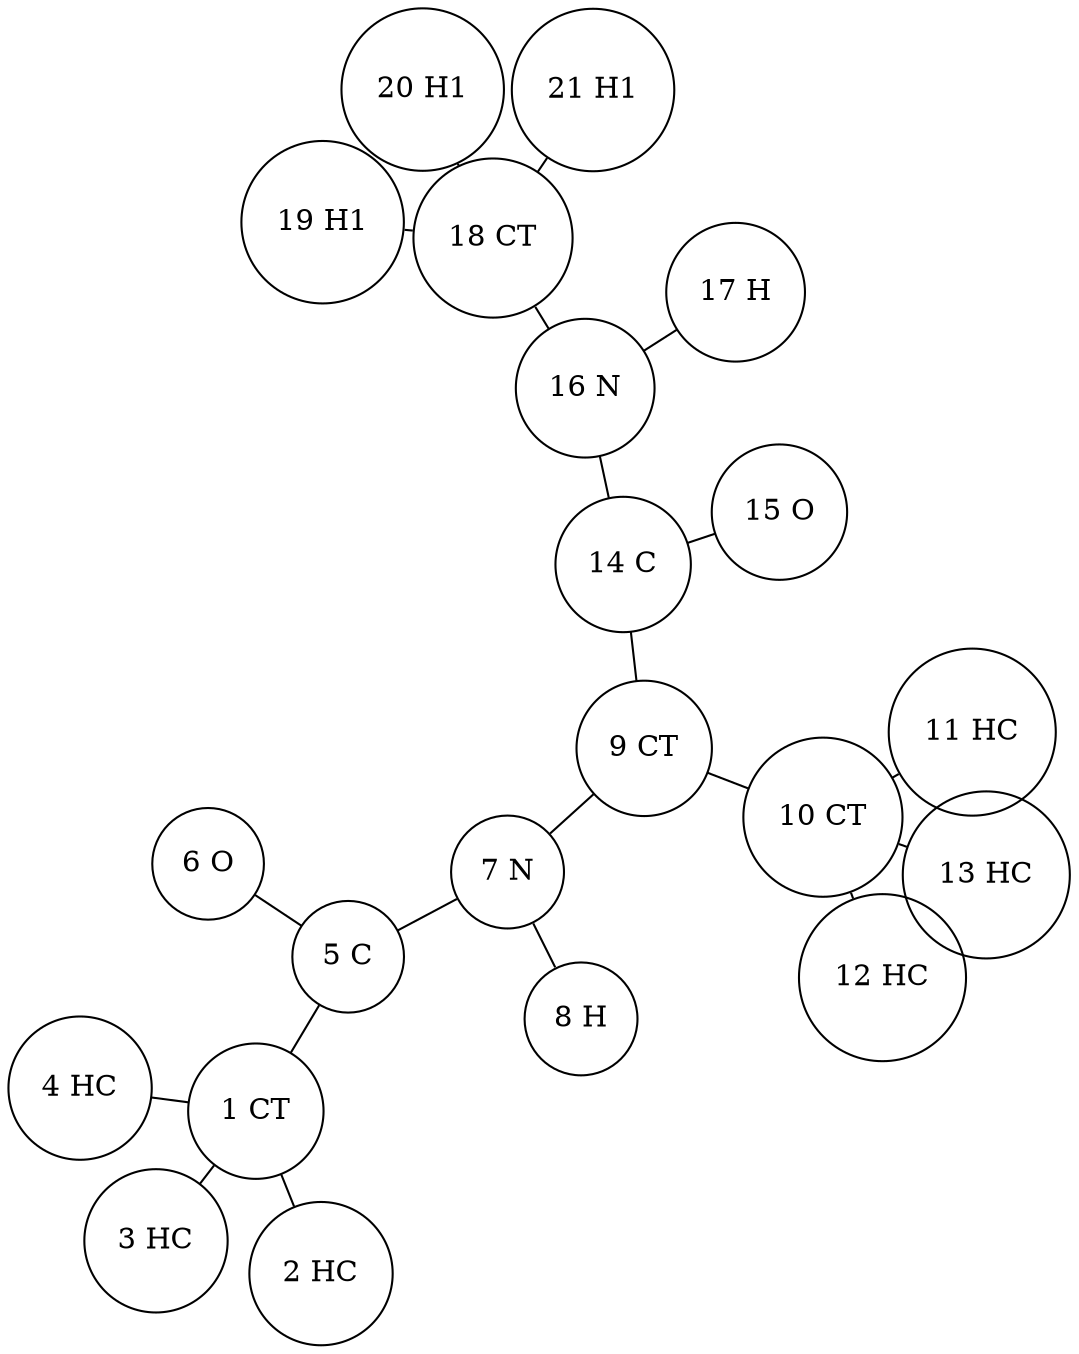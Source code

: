 
        graph G {
          layout=neato
          node [shape="circle"]
    "1 CT" -- "2 HC";
"1 CT" -- "3 HC";
"1 CT" -- "4 HC";
"1 CT" -- "5 C";
"5 C" -- "6 O";
"5 C" -- "7 N";
"7 N" -- "8 H";
"7 N" -- "9 CT";
"9 CT" -- "10 CT";
"9 CT" -- "14 C";
"10 CT" -- "11 HC";
"10 CT" -- "12 HC";
"10 CT" -- "13 HC";
"14 C" -- "15 O";
"14 C" -- "16 N";
"16 N" -- "17 H";
"16 N" -- "18 CT";
"18 CT" -- "19 H1";
"18 CT" -- "20 H1";
"18 CT" -- "21 H1";
        }
    